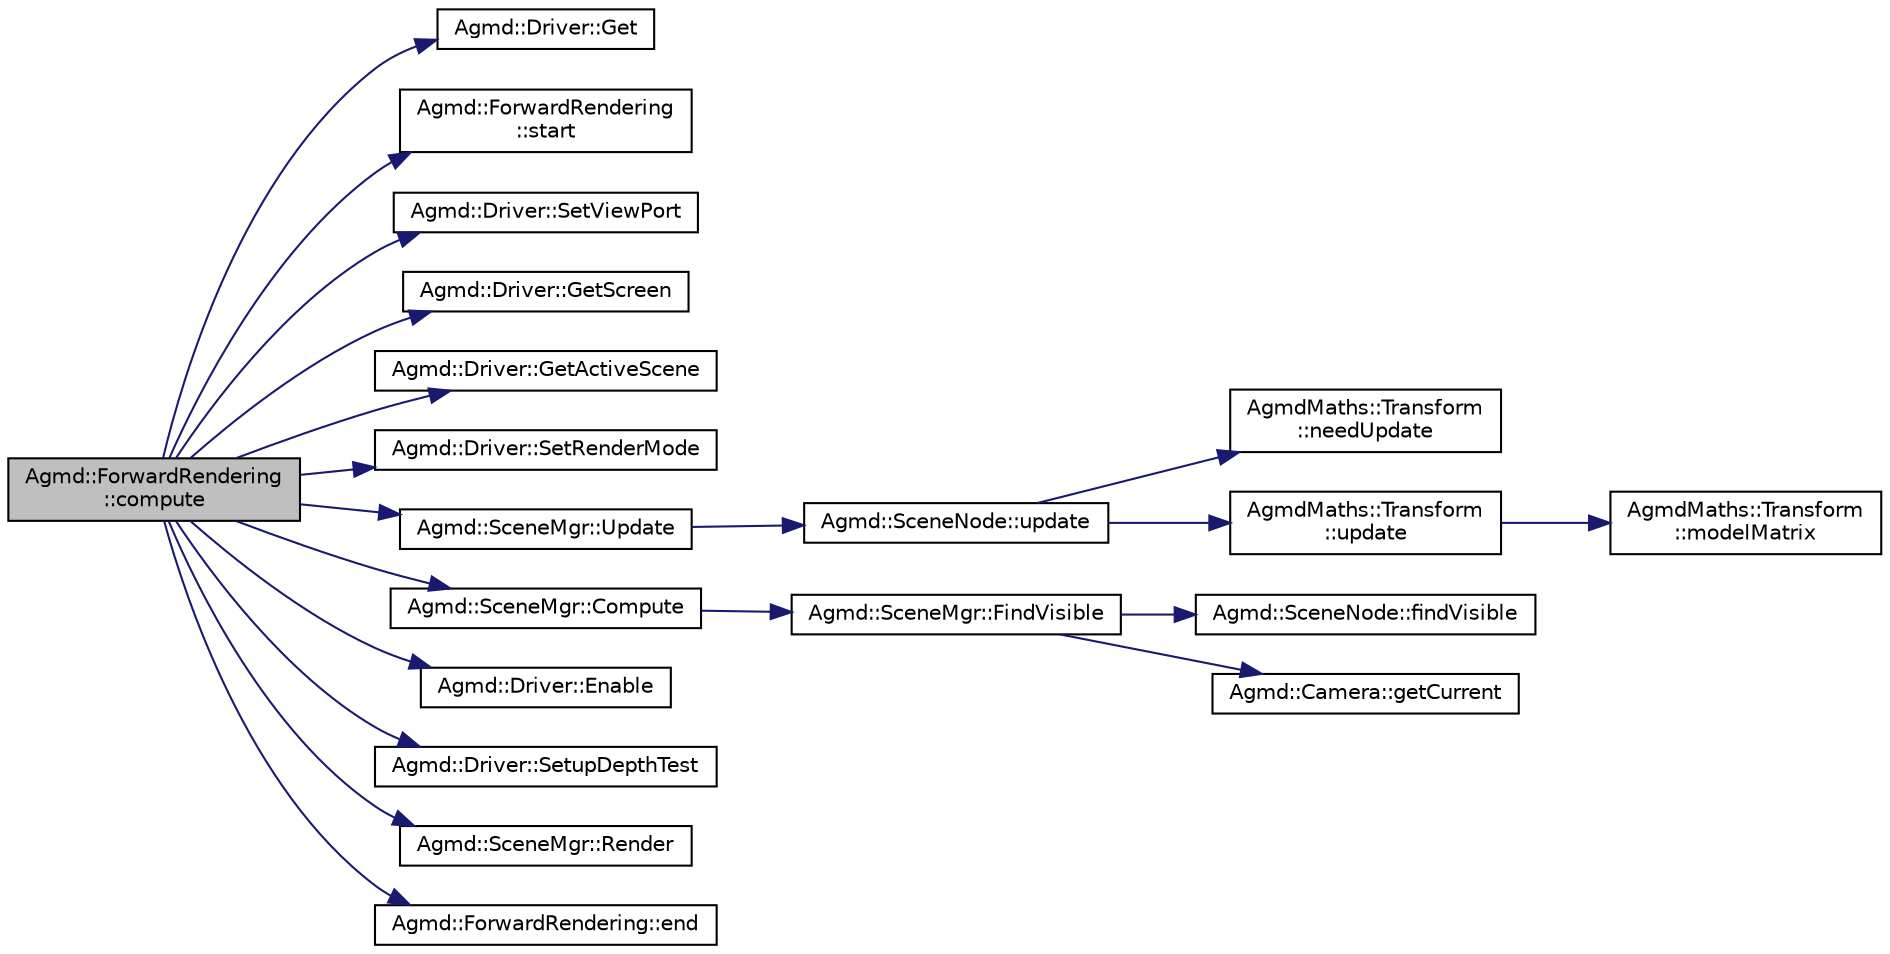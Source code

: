 digraph "Agmd::ForwardRendering::compute"
{
  edge [fontname="Helvetica",fontsize="10",labelfontname="Helvetica",labelfontsize="10"];
  node [fontname="Helvetica",fontsize="10",shape=record];
  rankdir="LR";
  Node1 [label="Agmd::ForwardRendering\l::compute",height=0.2,width=0.4,color="black", fillcolor="grey75", style="filled" fontcolor="black"];
  Node1 -> Node2 [color="midnightblue",fontsize="10",style="solid",fontname="Helvetica"];
  Node2 [label="Agmd::Driver::Get",height=0.2,width=0.4,color="black", fillcolor="white", style="filled",URL="$class_agmd_1_1_driver.html#aedf84a4d782cbaad6a5d5eb1fd17b682"];
  Node1 -> Node3 [color="midnightblue",fontsize="10",style="solid",fontname="Helvetica"];
  Node3 [label="Agmd::ForwardRendering\l::start",height=0.2,width=0.4,color="black", fillcolor="white", style="filled",URL="$class_agmd_1_1_forward_rendering.html#a2b3207d31479b4aabda32e0c7de8fc7a"];
  Node1 -> Node4 [color="midnightblue",fontsize="10",style="solid",fontname="Helvetica"];
  Node4 [label="Agmd::Driver::SetViewPort",height=0.2,width=0.4,color="black", fillcolor="white", style="filled",URL="$class_agmd_1_1_driver.html#ab16bec32bad282876e909ee90df11be7"];
  Node1 -> Node5 [color="midnightblue",fontsize="10",style="solid",fontname="Helvetica"];
  Node5 [label="Agmd::Driver::GetScreen",height=0.2,width=0.4,color="black", fillcolor="white", style="filled",URL="$class_agmd_1_1_driver.html#a94ddb55c49236dc19039b0ff01b6c90e"];
  Node1 -> Node6 [color="midnightblue",fontsize="10",style="solid",fontname="Helvetica"];
  Node6 [label="Agmd::Driver::GetActiveScene",height=0.2,width=0.4,color="black", fillcolor="white", style="filled",URL="$class_agmd_1_1_driver.html#ae2f53381d96063c7dab24d62637df6ec"];
  Node1 -> Node7 [color="midnightblue",fontsize="10",style="solid",fontname="Helvetica"];
  Node7 [label="Agmd::Driver::SetRenderMode",height=0.2,width=0.4,color="black", fillcolor="white", style="filled",URL="$class_agmd_1_1_driver.html#a6edc110be95fa6c2922a13ce025d8aa4"];
  Node1 -> Node8 [color="midnightblue",fontsize="10",style="solid",fontname="Helvetica"];
  Node8 [label="Agmd::SceneMgr::Update",height=0.2,width=0.4,color="black", fillcolor="white", style="filled",URL="$class_agmd_1_1_scene_mgr.html#a7d8f2d1c40ed6e586eac7cf564d0d53f"];
  Node8 -> Node9 [color="midnightblue",fontsize="10",style="solid",fontname="Helvetica"];
  Node9 [label="Agmd::SceneNode::update",height=0.2,width=0.4,color="black", fillcolor="white", style="filled",URL="$class_agmd_1_1_scene_node.html#a8ee2002fe5b30368f272d31ce0213d2e"];
  Node9 -> Node10 [color="midnightblue",fontsize="10",style="solid",fontname="Helvetica"];
  Node10 [label="AgmdMaths::Transform\l::needUpdate",height=0.2,width=0.4,color="black", fillcolor="white", style="filled",URL="$class_agmd_maths_1_1_transform.html#a4b719bb99a251321827d33e90bebad61"];
  Node9 -> Node11 [color="midnightblue",fontsize="10",style="solid",fontname="Helvetica"];
  Node11 [label="AgmdMaths::Transform\l::update",height=0.2,width=0.4,color="black", fillcolor="white", style="filled",URL="$class_agmd_maths_1_1_transform.html#abc27a93e3cac63e8222138b91d098310"];
  Node11 -> Node12 [color="midnightblue",fontsize="10",style="solid",fontname="Helvetica"];
  Node12 [label="AgmdMaths::Transform\l::modelMatrix",height=0.2,width=0.4,color="black", fillcolor="white", style="filled",URL="$class_agmd_maths_1_1_transform.html#a10bb16e4f3dc5555d2684384526da320"];
  Node1 -> Node13 [color="midnightblue",fontsize="10",style="solid",fontname="Helvetica"];
  Node13 [label="Agmd::SceneMgr::Compute",height=0.2,width=0.4,color="black", fillcolor="white", style="filled",URL="$class_agmd_1_1_scene_mgr.html#a296ddfa3e7ae29bab9e00f7f4fe97f12"];
  Node13 -> Node14 [color="midnightblue",fontsize="10",style="solid",fontname="Helvetica"];
  Node14 [label="Agmd::SceneMgr::FindVisible",height=0.2,width=0.4,color="black", fillcolor="white", style="filled",URL="$class_agmd_1_1_scene_mgr.html#aaced17f9e6039ff4bf91ae4c831c244f"];
  Node14 -> Node15 [color="midnightblue",fontsize="10",style="solid",fontname="Helvetica"];
  Node15 [label="Agmd::SceneNode::findVisible",height=0.2,width=0.4,color="black", fillcolor="white", style="filled",URL="$class_agmd_1_1_scene_node.html#a7cae5ee1b73f40e074f4ac86be4b694a"];
  Node14 -> Node16 [color="midnightblue",fontsize="10",style="solid",fontname="Helvetica"];
  Node16 [label="Agmd::Camera::getCurrent",height=0.2,width=0.4,color="black", fillcolor="white", style="filled",URL="$class_agmd_1_1_camera.html#ad7540ca1559b046eeb41beaffca4c36d"];
  Node1 -> Node17 [color="midnightblue",fontsize="10",style="solid",fontname="Helvetica"];
  Node17 [label="Agmd::Driver::Enable",height=0.2,width=0.4,color="black", fillcolor="white", style="filled",URL="$class_agmd_1_1_driver.html#aed5a533b299939f97e60de0897ca6cfb"];
  Node1 -> Node18 [color="midnightblue",fontsize="10",style="solid",fontname="Helvetica"];
  Node18 [label="Agmd::Driver::SetupDepthTest",height=0.2,width=0.4,color="black", fillcolor="white", style="filled",URL="$class_agmd_1_1_driver.html#a431a5401de0d77261b341de358faaf0c"];
  Node1 -> Node19 [color="midnightblue",fontsize="10",style="solid",fontname="Helvetica"];
  Node19 [label="Agmd::SceneMgr::Render",height=0.2,width=0.4,color="black", fillcolor="white", style="filled",URL="$class_agmd_1_1_scene_mgr.html#ab3a4ce481acca664a7145fdf83c90ee9"];
  Node1 -> Node20 [color="midnightblue",fontsize="10",style="solid",fontname="Helvetica"];
  Node20 [label="Agmd::ForwardRendering::end",height=0.2,width=0.4,color="black", fillcolor="white", style="filled",URL="$class_agmd_1_1_forward_rendering.html#a663d915f7286225648d33d92e9eb2d3f"];
}

